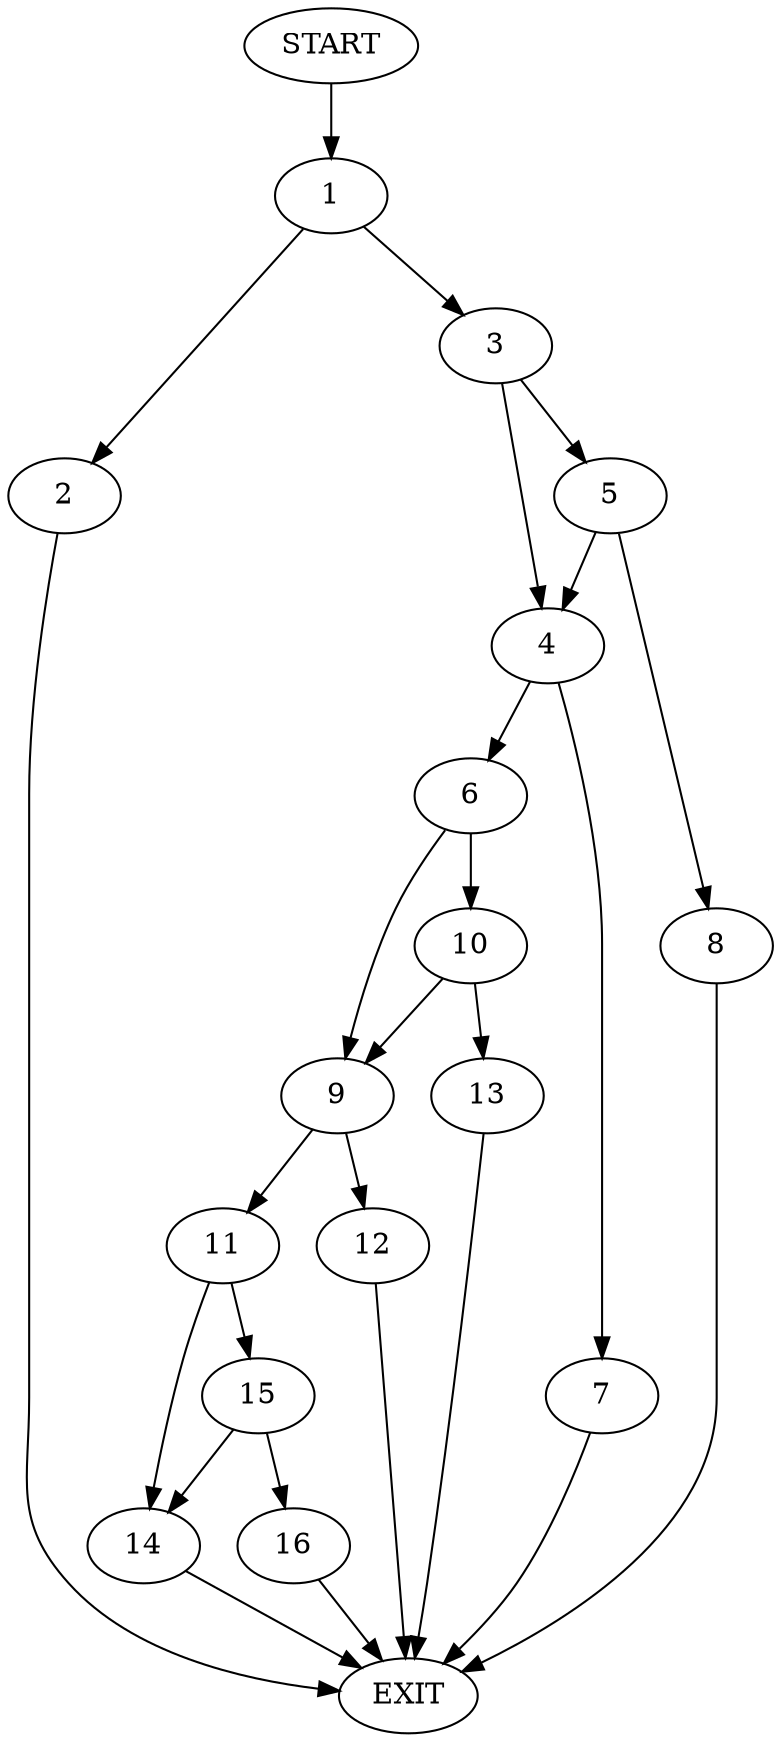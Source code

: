 digraph {
0 [label="START"]
17 [label="EXIT"]
0 -> 1
1 -> 2
1 -> 3
2 -> 17
3 -> 4
3 -> 5
4 -> 6
4 -> 7
5 -> 8
5 -> 4
8 -> 17
7 -> 17
6 -> 9
6 -> 10
9 -> 11
9 -> 12
10 -> 9
10 -> 13
13 -> 17
11 -> 14
11 -> 15
12 -> 17
14 -> 17
15 -> 14
15 -> 16
16 -> 17
}
